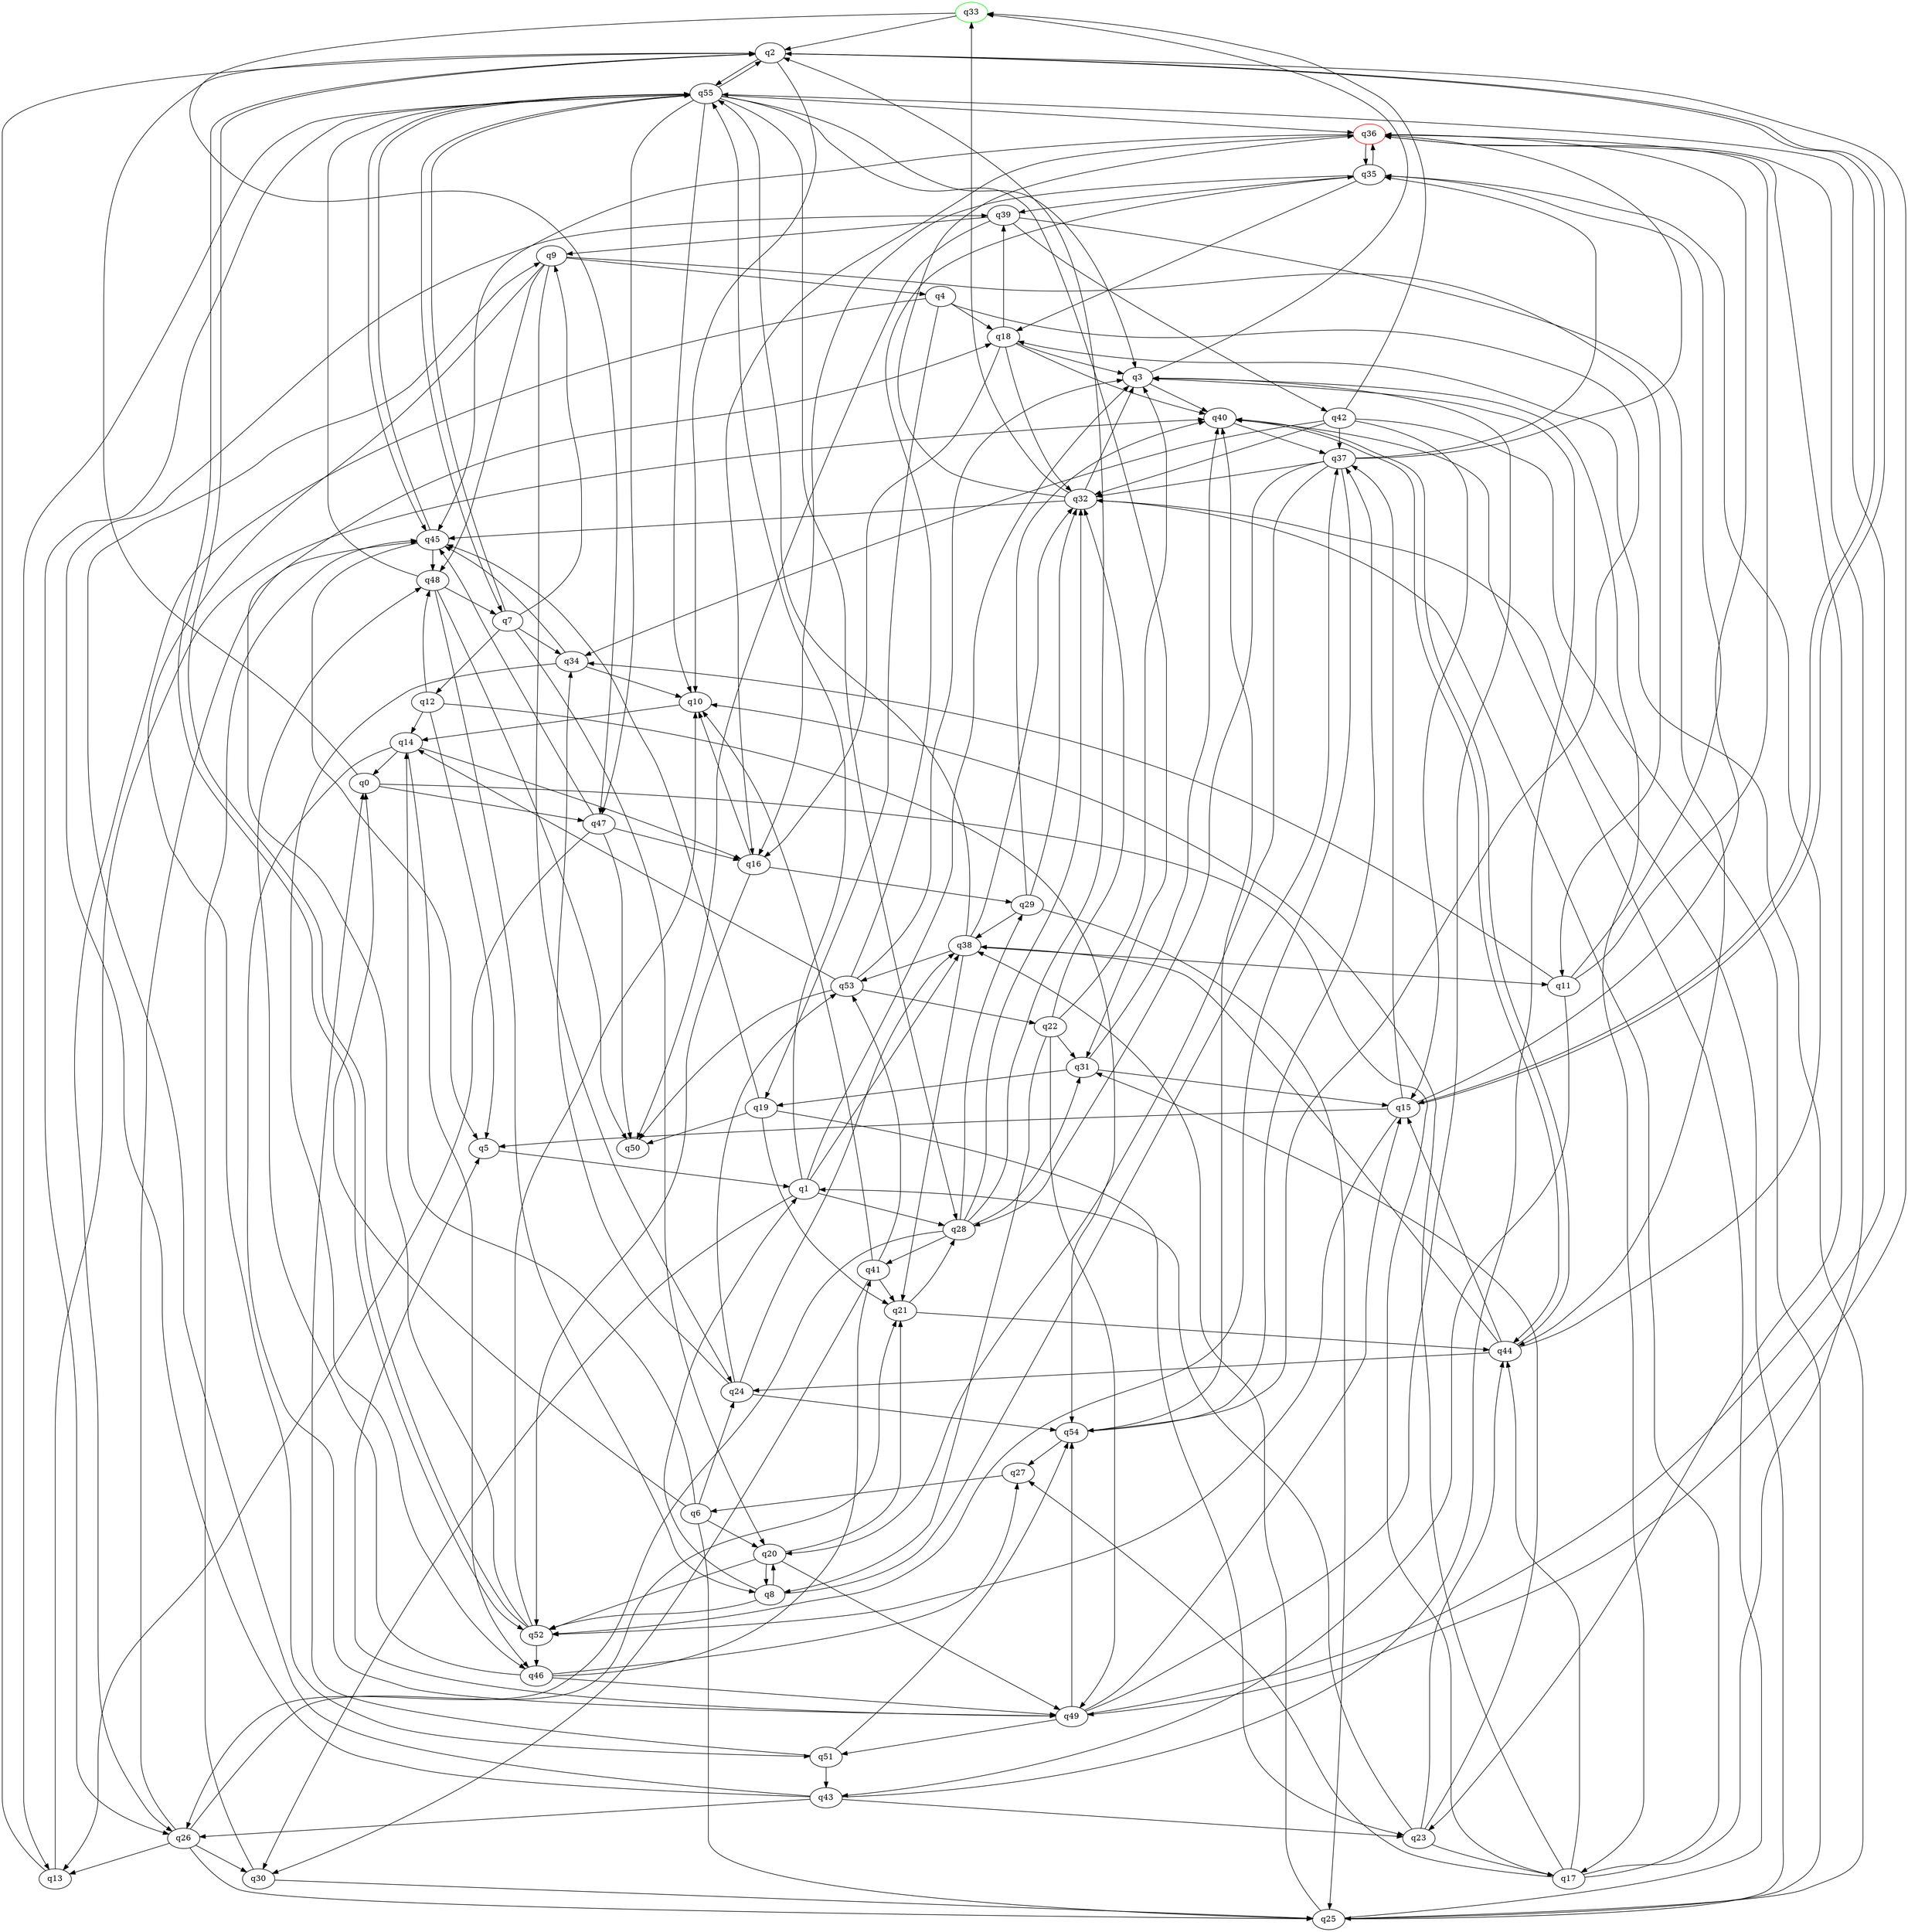 digraph A{
q33 [initial=1,color=green];
q36 [final=1,color=red];
q0 -> q2;
q0 -> q17;
q0 -> q47;
q1 -> q3;
q1 -> q28;
q1 -> q30;
q1 -> q38;
q1 -> q55;
q2 -> q10;
q2 -> q15;
q2 -> q49;
q2 -> q52;
q2 -> q55;
q3 -> q17;
q3 -> q33;
q3 -> q40;
q4 -> q18;
q4 -> q19;
q4 -> q26;
q4 -> q54;
q5 -> q1;
q6 -> q0;
q6 -> q14;
q6 -> q20;
q6 -> q24;
q6 -> q25;
q7 -> q9;
q7 -> q12;
q7 -> q20;
q7 -> q34;
q7 -> q55;
q8 -> q1;
q8 -> q20;
q8 -> q37;
q8 -> q52;
q9 -> q4;
q9 -> q11;
q9 -> q24;
q9 -> q48;
q9 -> q51;
q10 -> q14;
q11 -> q34;
q11 -> q35;
q11 -> q36;
q11 -> q43;
q12 -> q5;
q12 -> q14;
q12 -> q48;
q12 -> q54;
q13 -> q2;
q13 -> q40;
q14 -> q0;
q14 -> q16;
q14 -> q46;
q14 -> q49;
q15 -> q2;
q15 -> q5;
q15 -> q36;
q15 -> q37;
q15 -> q52;
q16 -> q10;
q16 -> q29;
q16 -> q52;
q17 -> q10;
q17 -> q27;
q17 -> q32;
q17 -> q36;
q17 -> q44;
q18 -> q3;
q18 -> q16;
q18 -> q32;
q18 -> q39;
q18 -> q40;
q19 -> q21;
q19 -> q23;
q19 -> q45;
q19 -> q50;
q20 -> q8;
q20 -> q21;
q20 -> q49;
q20 -> q52;
q21 -> q28;
q21 -> q44;
q22 -> q3;
q22 -> q8;
q22 -> q31;
q22 -> q32;
q22 -> q49;
q23 -> q1;
q23 -> q17;
q23 -> q31;
q23 -> q44;
q24 -> q34;
q24 -> q38;
q24 -> q53;
q24 -> q54;
q25 -> q18;
q25 -> q32;
q25 -> q38;
q25 -> q40;
q26 -> q13;
q26 -> q21;
q26 -> q25;
q26 -> q30;
q26 -> q45;
q27 -> q6;
q28 -> q2;
q28 -> q26;
q28 -> q29;
q28 -> q31;
q28 -> q32;
q28 -> q41;
q29 -> q25;
q29 -> q32;
q29 -> q38;
q29 -> q40;
q30 -> q25;
q30 -> q45;
q31 -> q15;
q31 -> q19;
q31 -> q40;
q32 -> q3;
q32 -> q33;
q32 -> q36;
q32 -> q45;
q33 -> q2;
q33 -> q47;
q34 -> q10;
q34 -> q45;
q34 -> q46;
q35 -> q16;
q35 -> q18;
q35 -> q36;
q35 -> q39;
q36 -> q16;
q36 -> q23;
q36 -> q35;
q36 -> q45;
q37 -> q20;
q37 -> q28;
q37 -> q32;
q37 -> q35;
q37 -> q36;
q37 -> q52;
q38 -> q11;
q38 -> q21;
q38 -> q32;
q38 -> q53;
q38 -> q55;
q39 -> q9;
q39 -> q42;
q39 -> q44;
q39 -> q50;
q40 -> q37;
q40 -> q44;
q41 -> q10;
q41 -> q21;
q41 -> q30;
q41 -> q53;
q42 -> q15;
q42 -> q25;
q42 -> q32;
q42 -> q33;
q42 -> q34;
q42 -> q37;
q43 -> q3;
q43 -> q9;
q43 -> q23;
q43 -> q26;
q43 -> q39;
q44 -> q15;
q44 -> q24;
q44 -> q35;
q44 -> q38;
q44 -> q40;
q45 -> q5;
q45 -> q48;
q45 -> q55;
q46 -> q27;
q46 -> q41;
q46 -> q48;
q46 -> q49;
q47 -> q13;
q47 -> q16;
q47 -> q45;
q47 -> q50;
q48 -> q7;
q48 -> q8;
q48 -> q50;
q48 -> q55;
q49 -> q3;
q49 -> q5;
q49 -> q15;
q49 -> q51;
q49 -> q54;
q49 -> q55;
q51 -> q0;
q51 -> q43;
q51 -> q54;
q52 -> q2;
q52 -> q10;
q52 -> q18;
q52 -> q46;
q53 -> q3;
q53 -> q14;
q53 -> q22;
q53 -> q35;
q53 -> q50;
q54 -> q27;
q54 -> q37;
q54 -> q40;
q55 -> q2;
q55 -> q3;
q55 -> q7;
q55 -> q10;
q55 -> q13;
q55 -> q26;
q55 -> q28;
q55 -> q31;
q55 -> q36;
q55 -> q45;
q55 -> q47;
}
